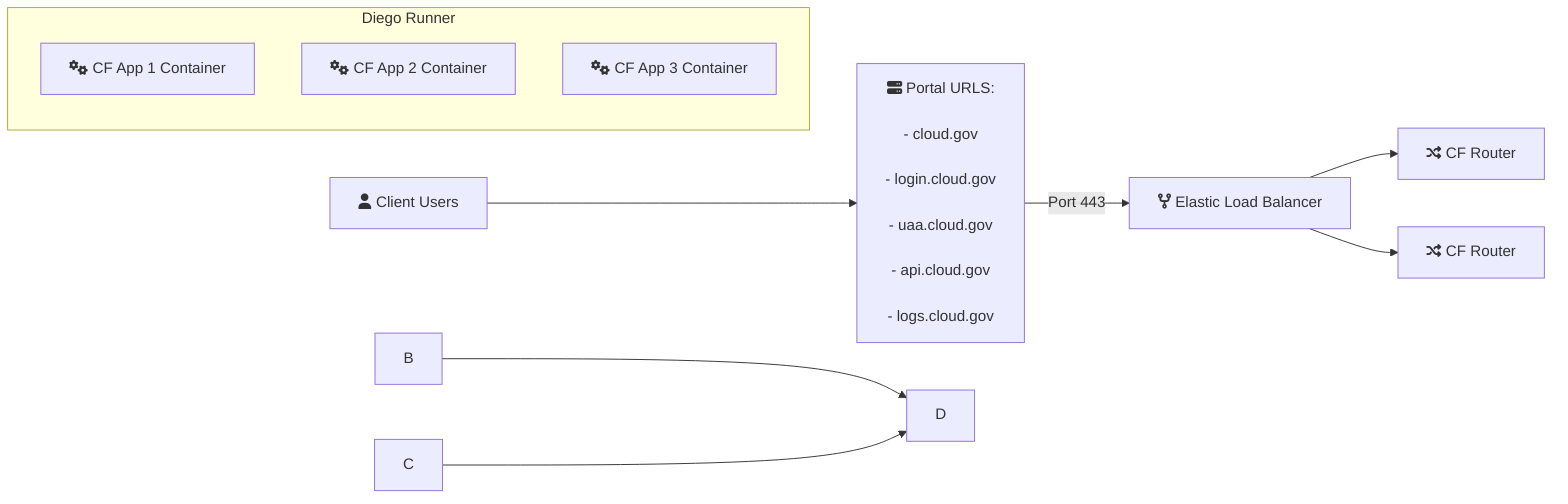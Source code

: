 graph LR;
    client_user["fa:fa-user Client Users"]
    login["fa:fa-server Portal URLS:
    <br />- cloud.gov
    <br />- login.cloud.gov
    <br />- uaa.cloud.gov
    <br />- api.cloud.gov
    <br />- logs.cloud.gov
    "]
    elb["fa:fa-code-fork Elastic Load Balancer"]
    client_user-->login
    login--"Port 443"-->elb
    elb-->cf_router_1["fa:fa-random CF Router"]
    elb-->cf_router_2["fa:fa-random CF Router"]

    subgraph Diego Runner
        cf_app_1["fa:fa-cogs CF App 1 Container"]
        cf_app_2["fa:fa-cogs CF App 2 Container"]
        cf_app_3["fa:fa-cogs CF App 3 Container"]
    end

    B-->D
    C-->D
